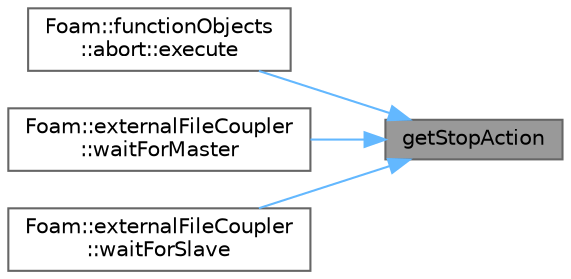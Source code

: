 digraph "getStopAction"
{
 // LATEX_PDF_SIZE
  bgcolor="transparent";
  edge [fontname=Helvetica,fontsize=10,labelfontname=Helvetica,labelfontsize=10];
  node [fontname=Helvetica,fontsize=10,shape=box,height=0.2,width=0.4];
  rankdir="RL";
  Node1 [id="Node000001",label="getStopAction",height=0.2,width=0.4,color="gray40", fillcolor="grey60", style="filled", fontcolor="black",tooltip=" "];
  Node1 -> Node2 [id="edge1_Node000001_Node000002",dir="back",color="steelblue1",style="solid",tooltip=" "];
  Node2 [id="Node000002",label="Foam::functionObjects\l::abort::execute",height=0.2,width=0.4,color="grey40", fillcolor="white", style="filled",URL="$classFoam_1_1functionObjects_1_1abort.html#ae006844a02161d12182ab372ca5c257b",tooltip=" "];
  Node1 -> Node3 [id="edge2_Node000001_Node000003",dir="back",color="steelblue1",style="solid",tooltip=" "];
  Node3 [id="Node000003",label="Foam::externalFileCoupler\l::waitForMaster",height=0.2,width=0.4,color="grey40", fillcolor="white", style="filled",URL="$classFoam_1_1externalFileCoupler.html#aa43f2b7c61d625d142a2edf9ee6a1c87",tooltip=" "];
  Node1 -> Node4 [id="edge3_Node000001_Node000004",dir="back",color="steelblue1",style="solid",tooltip=" "];
  Node4 [id="Node000004",label="Foam::externalFileCoupler\l::waitForSlave",height=0.2,width=0.4,color="grey40", fillcolor="white", style="filled",URL="$classFoam_1_1externalFileCoupler.html#adbe638d37506dbd09ea8ed548a3a5204",tooltip=" "];
}
